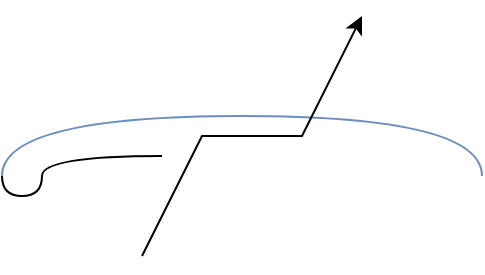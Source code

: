 <mxfile version="24.8.4">
  <diagram name="Page-1" id="G-7Qeoio5J7QV5_K-ser">
    <mxGraphModel dx="335" dy="-323" grid="1" gridSize="10" guides="1" tooltips="1" connect="1" arrows="1" fold="1" page="1" pageScale="1" pageWidth="50" pageHeight="50" math="0" shadow="0">
      <root>
        <mxCell id="0" />
        <mxCell id="1" parent="0" />
        <mxCell id="ZT2db6OWehQvOBehSKeE-1" value="" style="curved=1;endArrow=none;html=1;rounded=0;endFill=0;fillColor=#dae8fc;strokeColor=#6c8ebf;" parent="1" edge="1">
          <mxGeometry width="50" height="50" relative="1" as="geometry">
            <mxPoint y="590" as="sourcePoint" />
            <mxPoint x="240" y="590" as="targetPoint" />
            <Array as="points">
              <mxPoint y="560" />
              <mxPoint x="240" y="560" />
            </Array>
          </mxGeometry>
        </mxCell>
        <mxCell id="m85bPQ4UJWmr7afRBaa2-1" value="" style="curved=0;endArrow=classic;html=1;rounded=0;" edge="1" parent="1">
          <mxGeometry width="50" height="50" relative="1" as="geometry">
            <mxPoint x="70" y="630" as="sourcePoint" />
            <mxPoint x="180" y="510" as="targetPoint" />
            <Array as="points">
              <mxPoint x="100" y="570" />
              <mxPoint x="150" y="570" />
            </Array>
          </mxGeometry>
        </mxCell>
        <mxCell id="m85bPQ4UJWmr7afRBaa2-2" value="" style="curved=1;endArrow=none;html=1;rounded=0;endFill=0;" edge="1" parent="1">
          <mxGeometry width="50" height="50" relative="1" as="geometry">
            <mxPoint y="590" as="sourcePoint" />
            <mxPoint x="80" y="580" as="targetPoint" />
            <Array as="points">
              <mxPoint y="600" />
              <mxPoint x="20" y="600" />
              <mxPoint x="20" y="580" />
            </Array>
          </mxGeometry>
        </mxCell>
      </root>
    </mxGraphModel>
  </diagram>
</mxfile>
